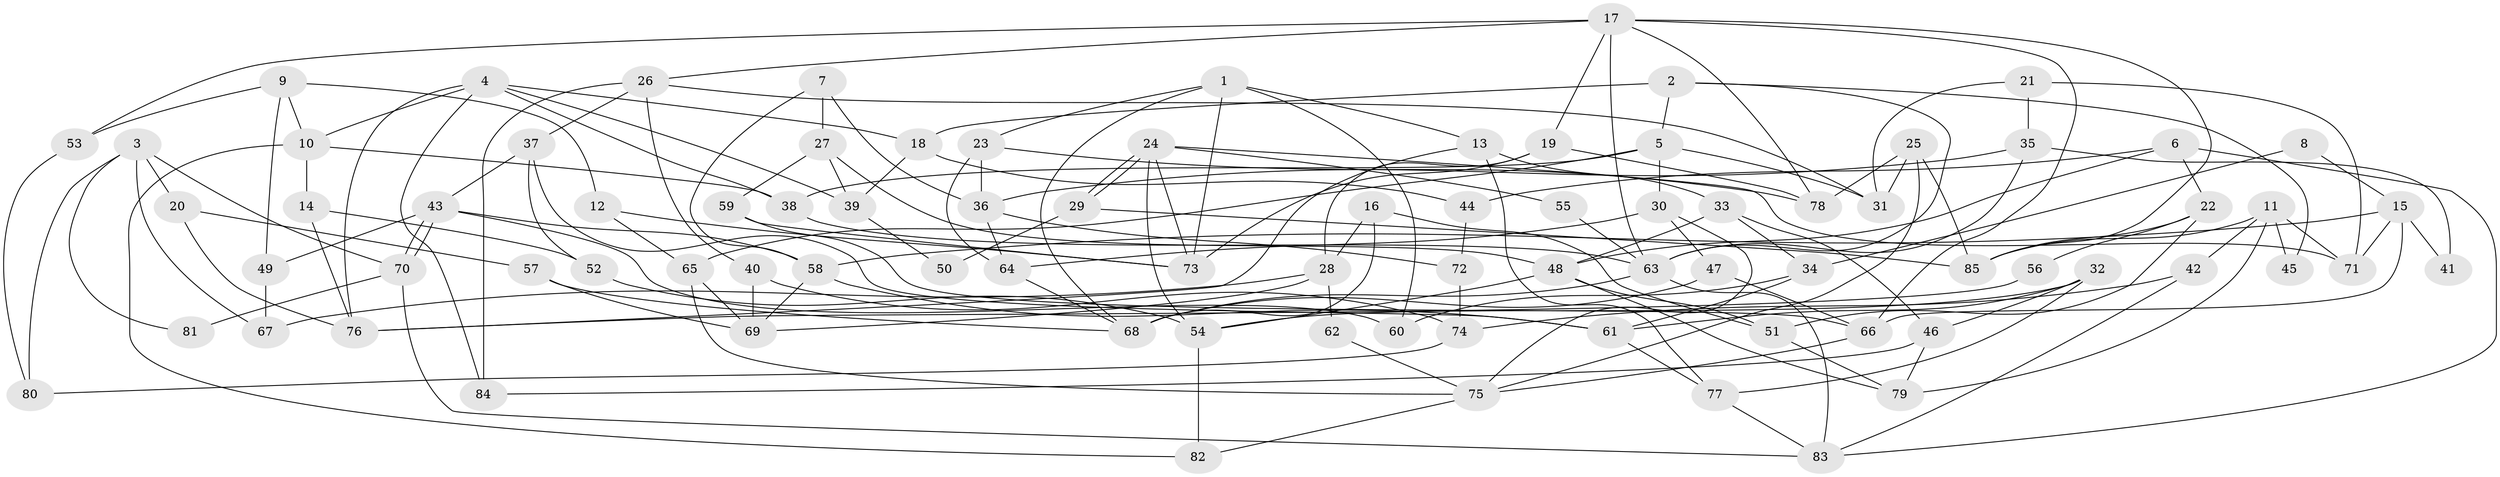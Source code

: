 // coarse degree distribution, {7: 0.14285714285714285, 6: 0.21428571428571427, 4: 0.10714285714285714, 5: 0.10714285714285714, 8: 0.10714285714285714, 13: 0.03571428571428571, 3: 0.10714285714285714, 9: 0.10714285714285714, 10: 0.03571428571428571, 2: 0.03571428571428571}
// Generated by graph-tools (version 1.1) at 2025/51/03/04/25 22:51:12]
// undirected, 85 vertices, 170 edges
graph export_dot {
  node [color=gray90,style=filled];
  1;
  2;
  3;
  4;
  5;
  6;
  7;
  8;
  9;
  10;
  11;
  12;
  13;
  14;
  15;
  16;
  17;
  18;
  19;
  20;
  21;
  22;
  23;
  24;
  25;
  26;
  27;
  28;
  29;
  30;
  31;
  32;
  33;
  34;
  35;
  36;
  37;
  38;
  39;
  40;
  41;
  42;
  43;
  44;
  45;
  46;
  47;
  48;
  49;
  50;
  51;
  52;
  53;
  54;
  55;
  56;
  57;
  58;
  59;
  60;
  61;
  62;
  63;
  64;
  65;
  66;
  67;
  68;
  69;
  70;
  71;
  72;
  73;
  74;
  75;
  76;
  77;
  78;
  79;
  80;
  81;
  82;
  83;
  84;
  85;
  1 -- 73;
  1 -- 13;
  1 -- 23;
  1 -- 60;
  1 -- 68;
  2 -- 5;
  2 -- 63;
  2 -- 18;
  2 -- 45;
  3 -- 20;
  3 -- 70;
  3 -- 67;
  3 -- 80;
  3 -- 81;
  4 -- 18;
  4 -- 39;
  4 -- 10;
  4 -- 38;
  4 -- 76;
  4 -- 84;
  5 -- 31;
  5 -- 38;
  5 -- 30;
  5 -- 65;
  6 -- 22;
  6 -- 48;
  6 -- 44;
  6 -- 83;
  7 -- 36;
  7 -- 27;
  7 -- 58;
  8 -- 15;
  8 -- 34;
  9 -- 10;
  9 -- 12;
  9 -- 49;
  9 -- 53;
  10 -- 38;
  10 -- 14;
  10 -- 82;
  11 -- 85;
  11 -- 71;
  11 -- 42;
  11 -- 45;
  11 -- 79;
  12 -- 65;
  12 -- 73;
  13 -- 76;
  13 -- 77;
  13 -- 33;
  14 -- 52;
  14 -- 76;
  15 -- 71;
  15 -- 58;
  15 -- 41;
  15 -- 66;
  16 -- 28;
  16 -- 51;
  16 -- 68;
  17 -- 63;
  17 -- 66;
  17 -- 19;
  17 -- 26;
  17 -- 53;
  17 -- 78;
  17 -- 85;
  18 -- 44;
  18 -- 39;
  19 -- 78;
  19 -- 28;
  19 -- 73;
  20 -- 57;
  20 -- 76;
  21 -- 31;
  21 -- 35;
  21 -- 71;
  22 -- 85;
  22 -- 51;
  22 -- 56;
  23 -- 64;
  23 -- 36;
  23 -- 78;
  24 -- 54;
  24 -- 29;
  24 -- 29;
  24 -- 55;
  24 -- 71;
  24 -- 73;
  25 -- 75;
  25 -- 78;
  25 -- 31;
  25 -- 85;
  26 -- 37;
  26 -- 31;
  26 -- 40;
  26 -- 84;
  27 -- 48;
  27 -- 59;
  27 -- 39;
  28 -- 69;
  28 -- 62;
  28 -- 67;
  29 -- 85;
  29 -- 50;
  30 -- 47;
  30 -- 64;
  30 -- 75;
  32 -- 61;
  32 -- 46;
  32 -- 54;
  32 -- 77;
  33 -- 48;
  33 -- 34;
  33 -- 46;
  34 -- 60;
  34 -- 61;
  35 -- 63;
  35 -- 36;
  35 -- 41;
  36 -- 64;
  36 -- 72;
  37 -- 61;
  37 -- 43;
  37 -- 52;
  38 -- 63;
  39 -- 50;
  40 -- 74;
  40 -- 69;
  42 -- 83;
  42 -- 74;
  43 -- 70;
  43 -- 70;
  43 -- 49;
  43 -- 58;
  43 -- 60;
  44 -- 72;
  46 -- 84;
  46 -- 79;
  47 -- 68;
  47 -- 66;
  48 -- 54;
  48 -- 79;
  48 -- 51;
  49 -- 67;
  51 -- 79;
  52 -- 54;
  53 -- 80;
  54 -- 82;
  55 -- 63;
  56 -- 76;
  57 -- 69;
  57 -- 68;
  58 -- 61;
  58 -- 69;
  59 -- 73;
  59 -- 66;
  61 -- 77;
  62 -- 75;
  63 -- 68;
  63 -- 83;
  64 -- 68;
  65 -- 69;
  65 -- 75;
  66 -- 75;
  70 -- 83;
  70 -- 81;
  72 -- 74;
  74 -- 80;
  75 -- 82;
  77 -- 83;
}
